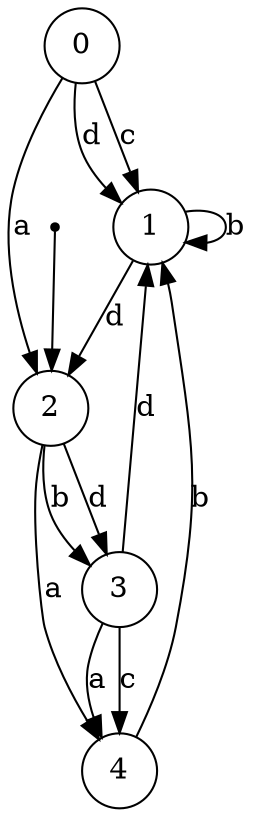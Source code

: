 digraph G {
"0"[shape = circle color = "black"];
"1"[shape = circle color = "black"];
"2"[shape = circle color = "black"];
"___NEVER_USE_THIS_NAME___2"[fontSize = 1 shape = point]; 
{"___NEVER_USE_THIS_NAME___2"}->{"2"}; 
"3"[shape = circle color = "black"];
"4"[shape = circle color = "black"];
"0"->{"1"} [label = "c" color = "black" arrowhead = "normal" ]; 
"0"->{"1"} [label = "d" color = "black" arrowhead = "normal" ]; 
"0"->{"2"} [label = "a" color = "black" arrowhead = "normal" ]; 
"3"->{"1"} [label = "d" color = "black" arrowhead = "normal" ]; 
"3"->{"4"} [label = "a" color = "black" arrowhead = "normal" ]; 
"3"->{"4"} [label = "c" color = "black" arrowhead = "normal" ]; 
"4"->{"1"} [label = "b" color = "black" arrowhead = "normal" ]; 
"1"->{"2"} [label = "d" color = "black" arrowhead = "normal" ]; 
"1"->{"1"} [label = "b" color = "black" arrowhead = "normal" ]; 
"2"->{"3"} [label = "d" color = "black" arrowhead = "normal" ]; 
"2"->{"3"} [label = "b" color = "black" arrowhead = "normal" ]; 
"2"->{"4"} [label = "a" color = "black" arrowhead = "normal" ]; 
}
